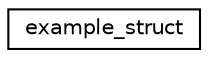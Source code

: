 digraph G
{
  edge [fontname="Helvetica",fontsize="10",labelfontname="Helvetica",labelfontsize="10"];
  node [fontname="Helvetica",fontsize="10",shape=record];
  rankdir="LR";
  Node1 [label="example_struct",height=0.2,width=0.4,color="black", fillcolor="white", style="filled",URL="$structexample__struct.html"];
}

